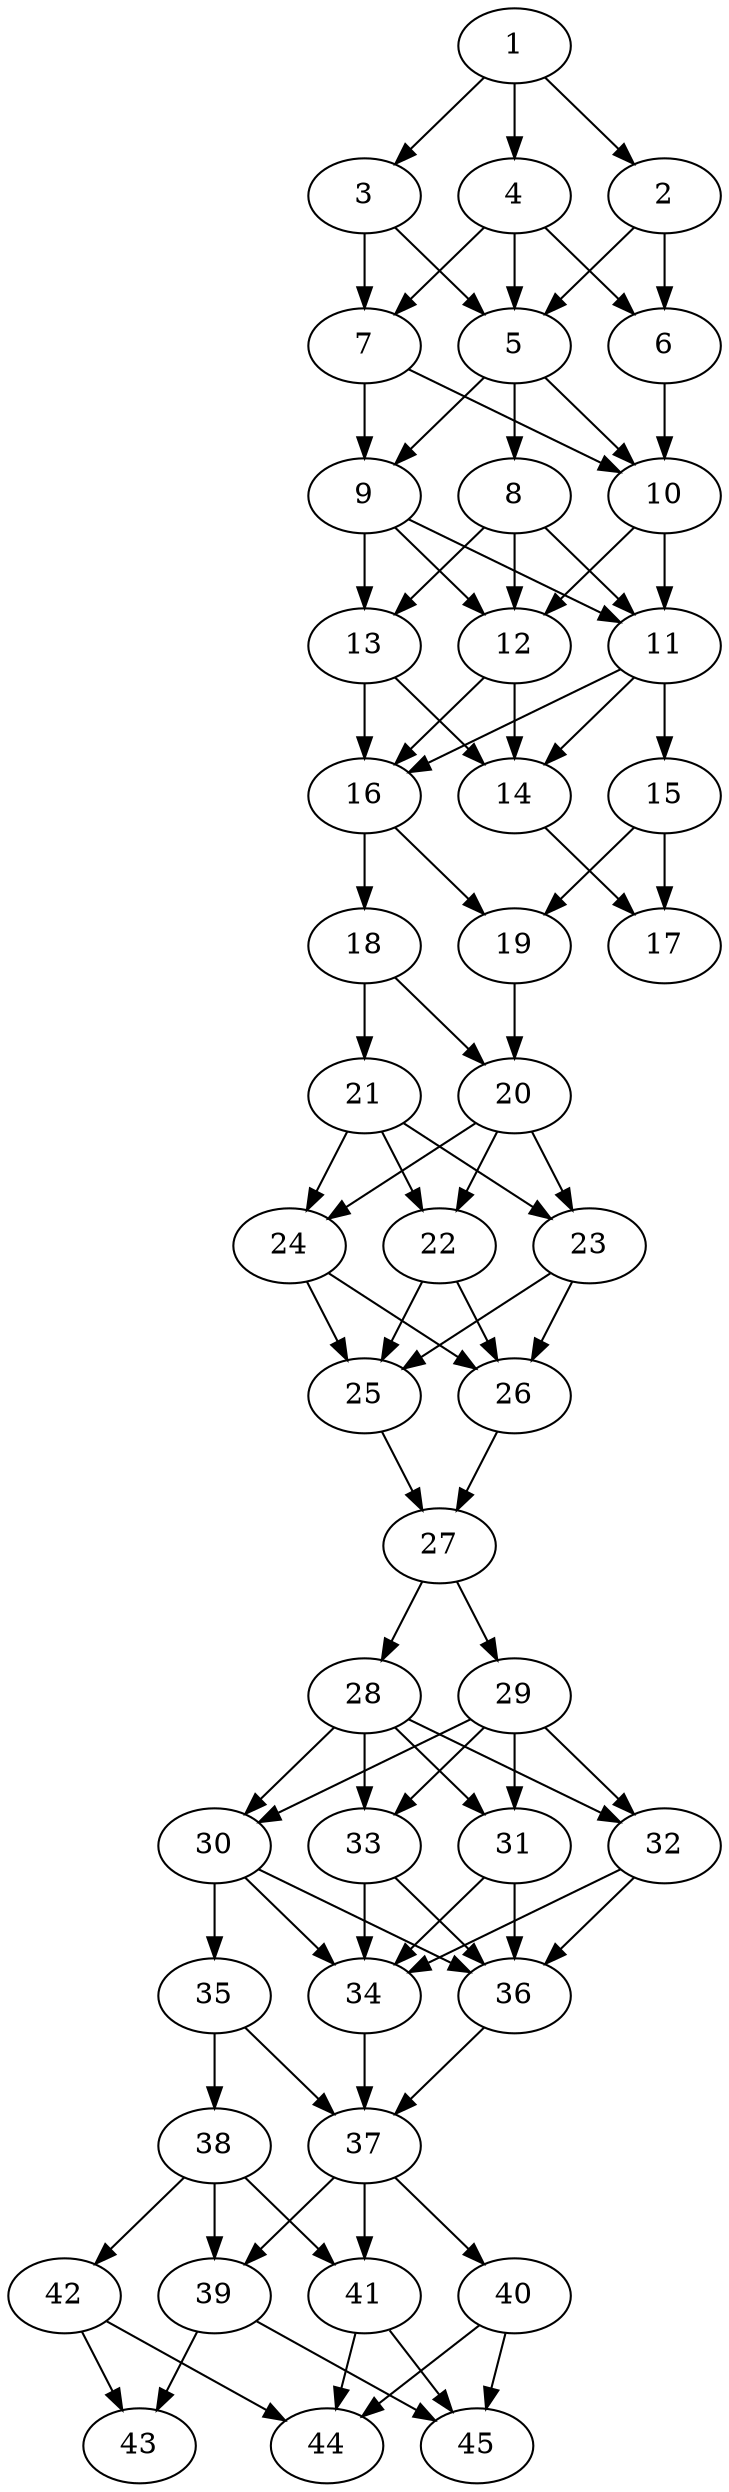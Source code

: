 // DAG automatically generated by daggen at Thu Oct  3 14:07:24 2019
// ./daggen --dot -n 45 --ccr 0.5 --fat 0.3 --regular 0.5 --density 0.9 --mindata 5242880 --maxdata 52428800 
digraph G {
  1 [size="47783936", alpha="0.17", expect_size="23891968"] 
  1 -> 2 [size ="23891968"]
  1 -> 3 [size ="23891968"]
  1 -> 4 [size ="23891968"]
  2 [size="43474944", alpha="0.01", expect_size="21737472"] 
  2 -> 5 [size ="21737472"]
  2 -> 6 [size ="21737472"]
  3 [size="88365056", alpha="0.13", expect_size="44182528"] 
  3 -> 5 [size ="44182528"]
  3 -> 7 [size ="44182528"]
  4 [size="99059712", alpha="0.18", expect_size="49529856"] 
  4 -> 5 [size ="49529856"]
  4 -> 6 [size ="49529856"]
  4 -> 7 [size ="49529856"]
  5 [size="86337536", alpha="0.19", expect_size="43168768"] 
  5 -> 8 [size ="43168768"]
  5 -> 9 [size ="43168768"]
  5 -> 10 [size ="43168768"]
  6 [size="65837056", alpha="0.10", expect_size="32918528"] 
  6 -> 10 [size ="32918528"]
  7 [size="39659520", alpha="0.02", expect_size="19829760"] 
  7 -> 9 [size ="19829760"]
  7 -> 10 [size ="19829760"]
  8 [size="64921600", alpha="0.12", expect_size="32460800"] 
  8 -> 11 [size ="32460800"]
  8 -> 12 [size ="32460800"]
  8 -> 13 [size ="32460800"]
  9 [size="72949760", alpha="0.10", expect_size="36474880"] 
  9 -> 11 [size ="36474880"]
  9 -> 12 [size ="36474880"]
  9 -> 13 [size ="36474880"]
  10 [size="26540032", alpha="0.08", expect_size="13270016"] 
  10 -> 11 [size ="13270016"]
  10 -> 12 [size ="13270016"]
  11 [size="26109952", alpha="0.19", expect_size="13054976"] 
  11 -> 14 [size ="13054976"]
  11 -> 15 [size ="13054976"]
  11 -> 16 [size ="13054976"]
  12 [size="11638784", alpha="0.10", expect_size="5819392"] 
  12 -> 14 [size ="5819392"]
  12 -> 16 [size ="5819392"]
  13 [size="18499584", alpha="0.11", expect_size="9249792"] 
  13 -> 14 [size ="9249792"]
  13 -> 16 [size ="9249792"]
  14 [size="79362048", alpha="0.06", expect_size="39681024"] 
  14 -> 17 [size ="39681024"]
  15 [size="70563840", alpha="0.04", expect_size="35281920"] 
  15 -> 17 [size ="35281920"]
  15 -> 19 [size ="35281920"]
  16 [size="67258368", alpha="0.19", expect_size="33629184"] 
  16 -> 18 [size ="33629184"]
  16 -> 19 [size ="33629184"]
  17 [size="21006336", alpha="0.08", expect_size="10503168"] 
  18 [size="32454656", alpha="0.09", expect_size="16227328"] 
  18 -> 20 [size ="16227328"]
  18 -> 21 [size ="16227328"]
  19 [size="86870016", alpha="0.18", expect_size="43435008"] 
  19 -> 20 [size ="43435008"]
  20 [size="40036352", alpha="0.14", expect_size="20018176"] 
  20 -> 22 [size ="20018176"]
  20 -> 23 [size ="20018176"]
  20 -> 24 [size ="20018176"]
  21 [size="75722752", alpha="0.19", expect_size="37861376"] 
  21 -> 22 [size ="37861376"]
  21 -> 23 [size ="37861376"]
  21 -> 24 [size ="37861376"]
  22 [size="68655104", alpha="0.10", expect_size="34327552"] 
  22 -> 25 [size ="34327552"]
  22 -> 26 [size ="34327552"]
  23 [size="19415040", alpha="0.18", expect_size="9707520"] 
  23 -> 25 [size ="9707520"]
  23 -> 26 [size ="9707520"]
  24 [size="69646336", alpha="0.05", expect_size="34823168"] 
  24 -> 25 [size ="34823168"]
  24 -> 26 [size ="34823168"]
  25 [size="95737856", alpha="0.07", expect_size="47868928"] 
  25 -> 27 [size ="47868928"]
  26 [size="22059008", alpha="0.02", expect_size="11029504"] 
  26 -> 27 [size ="11029504"]
  27 [size="17289216", alpha="0.03", expect_size="8644608"] 
  27 -> 28 [size ="8644608"]
  27 -> 29 [size ="8644608"]
  28 [size="54157312", alpha="0.15", expect_size="27078656"] 
  28 -> 30 [size ="27078656"]
  28 -> 31 [size ="27078656"]
  28 -> 32 [size ="27078656"]
  28 -> 33 [size ="27078656"]
  29 [size="96665600", alpha="0.00", expect_size="48332800"] 
  29 -> 30 [size ="48332800"]
  29 -> 31 [size ="48332800"]
  29 -> 32 [size ="48332800"]
  29 -> 33 [size ="48332800"]
  30 [size="87113728", alpha="0.09", expect_size="43556864"] 
  30 -> 34 [size ="43556864"]
  30 -> 35 [size ="43556864"]
  30 -> 36 [size ="43556864"]
  31 [size="60907520", alpha="0.01", expect_size="30453760"] 
  31 -> 34 [size ="30453760"]
  31 -> 36 [size ="30453760"]
  32 [size="55347200", alpha="0.13", expect_size="27673600"] 
  32 -> 34 [size ="27673600"]
  32 -> 36 [size ="27673600"]
  33 [size="103421952", alpha="0.07", expect_size="51710976"] 
  33 -> 34 [size ="51710976"]
  33 -> 36 [size ="51710976"]
  34 [size="94267392", alpha="0.16", expect_size="47133696"] 
  34 -> 37 [size ="47133696"]
  35 [size="22087680", alpha="0.17", expect_size="11043840"] 
  35 -> 37 [size ="11043840"]
  35 -> 38 [size ="11043840"]
  36 [size="57108480", alpha="0.11", expect_size="28554240"] 
  36 -> 37 [size ="28554240"]
  37 [size="65939456", alpha="0.07", expect_size="32969728"] 
  37 -> 39 [size ="32969728"]
  37 -> 40 [size ="32969728"]
  37 -> 41 [size ="32969728"]
  38 [size="77754368", alpha="0.07", expect_size="38877184"] 
  38 -> 39 [size ="38877184"]
  38 -> 41 [size ="38877184"]
  38 -> 42 [size ="38877184"]
  39 [size="52621312", alpha="0.03", expect_size="26310656"] 
  39 -> 43 [size ="26310656"]
  39 -> 45 [size ="26310656"]
  40 [size="53002240", alpha="0.06", expect_size="26501120"] 
  40 -> 44 [size ="26501120"]
  40 -> 45 [size ="26501120"]
  41 [size="94953472", alpha="0.03", expect_size="47476736"] 
  41 -> 44 [size ="47476736"]
  41 -> 45 [size ="47476736"]
  42 [size="99727360", alpha="0.12", expect_size="49863680"] 
  42 -> 43 [size ="49863680"]
  42 -> 44 [size ="49863680"]
  43 [size="68478976", alpha="0.02", expect_size="34239488"] 
  44 [size="103591936", alpha="0.06", expect_size="51795968"] 
  45 [size="85202944", alpha="0.07", expect_size="42601472"] 
}
